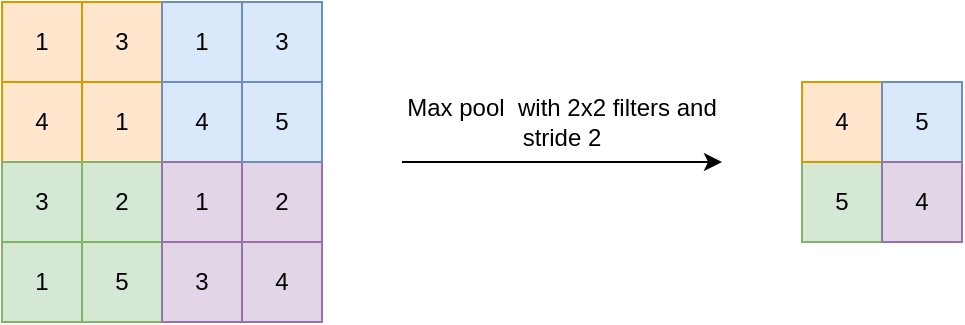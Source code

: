 <mxfile version="13.6.5" type="device"><diagram id="I740oNV4JaBBichv8ar_" name="Page-1"><mxGraphModel dx="1360" dy="803" grid="1" gridSize="10" guides="1" tooltips="1" connect="1" arrows="1" fold="1" page="1" pageScale="1" pageWidth="827" pageHeight="1169" math="0" shadow="0"><root><mxCell id="0"/><mxCell id="1" parent="0"/><mxCell id="6R3zNP8fmaCrEaRmQ-XV-2" value="1" style="whiteSpace=wrap;html=1;aspect=fixed;fillColor=#ffe6cc;strokeColor=#d79b00;" vertex="1" parent="1"><mxGeometry width="40" height="40" as="geometry"/></mxCell><mxCell id="6R3zNP8fmaCrEaRmQ-XV-3" value="3" style="whiteSpace=wrap;html=1;aspect=fixed;fillColor=#ffe6cc;strokeColor=#d79b00;" vertex="1" parent="1"><mxGeometry x="40" width="40" height="40" as="geometry"/></mxCell><mxCell id="6R3zNP8fmaCrEaRmQ-XV-4" value="4" style="whiteSpace=wrap;html=1;aspect=fixed;fillColor=#ffe6cc;strokeColor=#d79b00;" vertex="1" parent="1"><mxGeometry y="40" width="40" height="40" as="geometry"/></mxCell><mxCell id="6R3zNP8fmaCrEaRmQ-XV-5" value="1" style="whiteSpace=wrap;html=1;aspect=fixed;fillColor=#ffe6cc;strokeColor=#d79b00;" vertex="1" parent="1"><mxGeometry x="40" y="40" width="40" height="40" as="geometry"/></mxCell><mxCell id="6R3zNP8fmaCrEaRmQ-XV-6" value="3" style="whiteSpace=wrap;html=1;aspect=fixed;fillColor=#d5e8d4;strokeColor=#82b366;" vertex="1" parent="1"><mxGeometry y="80" width="40" height="40" as="geometry"/></mxCell><mxCell id="6R3zNP8fmaCrEaRmQ-XV-7" value="2" style="whiteSpace=wrap;html=1;aspect=fixed;fillColor=#d5e8d4;strokeColor=#82b366;" vertex="1" parent="1"><mxGeometry x="40" y="80" width="40" height="40" as="geometry"/></mxCell><mxCell id="6R3zNP8fmaCrEaRmQ-XV-8" value="1" style="whiteSpace=wrap;html=1;aspect=fixed;fillColor=#d5e8d4;strokeColor=#82b366;" vertex="1" parent="1"><mxGeometry y="120" width="40" height="40" as="geometry"/></mxCell><mxCell id="6R3zNP8fmaCrEaRmQ-XV-9" value="5" style="whiteSpace=wrap;html=1;aspect=fixed;fillColor=#d5e8d4;strokeColor=#82b366;" vertex="1" parent="1"><mxGeometry x="40" y="120" width="40" height="40" as="geometry"/></mxCell><mxCell id="6R3zNP8fmaCrEaRmQ-XV-10" value="" style="whiteSpace=wrap;html=1;aspect=fixed;" vertex="1" parent="1"><mxGeometry x="80" width="40" height="40" as="geometry"/></mxCell><mxCell id="6R3zNP8fmaCrEaRmQ-XV-11" value="4" style="whiteSpace=wrap;html=1;aspect=fixed;fillColor=#dae8fc;strokeColor=#6c8ebf;" vertex="1" parent="1"><mxGeometry x="80" y="40" width="40" height="40" as="geometry"/></mxCell><mxCell id="6R3zNP8fmaCrEaRmQ-XV-12" value="3" style="whiteSpace=wrap;html=1;aspect=fixed;fillColor=#e1d5e7;strokeColor=#9673a6;" vertex="1" parent="1"><mxGeometry x="80" y="120" width="40" height="40" as="geometry"/></mxCell><mxCell id="6R3zNP8fmaCrEaRmQ-XV-13" value="1" style="whiteSpace=wrap;html=1;aspect=fixed;fillColor=#e1d5e7;strokeColor=#9673a6;" vertex="1" parent="1"><mxGeometry x="80" y="80" width="40" height="40" as="geometry"/></mxCell><mxCell id="6R3zNP8fmaCrEaRmQ-XV-14" value="4" style="whiteSpace=wrap;html=1;aspect=fixed;fillColor=#e1d5e7;strokeColor=#9673a6;" vertex="1" parent="1"><mxGeometry x="120" y="120" width="40" height="40" as="geometry"/></mxCell><mxCell id="6R3zNP8fmaCrEaRmQ-XV-15" value="2" style="whiteSpace=wrap;html=1;aspect=fixed;fillColor=#e1d5e7;strokeColor=#9673a6;" vertex="1" parent="1"><mxGeometry x="120" y="80" width="40" height="40" as="geometry"/></mxCell><mxCell id="6R3zNP8fmaCrEaRmQ-XV-16" value="5" style="whiteSpace=wrap;html=1;aspect=fixed;fillColor=#dae8fc;strokeColor=#6c8ebf;" vertex="1" parent="1"><mxGeometry x="120" y="40" width="40" height="40" as="geometry"/></mxCell><mxCell id="6R3zNP8fmaCrEaRmQ-XV-17" value="3" style="whiteSpace=wrap;html=1;aspect=fixed;fillColor=#dae8fc;strokeColor=#6c8ebf;" vertex="1" parent="1"><mxGeometry x="120" width="40" height="40" as="geometry"/></mxCell><mxCell id="6R3zNP8fmaCrEaRmQ-XV-18" value="1" style="whiteSpace=wrap;html=1;aspect=fixed;fillColor=#dae8fc;strokeColor=#6c8ebf;" vertex="1" parent="1"><mxGeometry x="80" width="40" height="40" as="geometry"/></mxCell><mxCell id="6R3zNP8fmaCrEaRmQ-XV-19" value="" style="endArrow=classic;html=1;" edge="1" parent="1"><mxGeometry width="50" height="50" relative="1" as="geometry"><mxPoint x="200" y="80" as="sourcePoint"/><mxPoint x="360" y="80" as="targetPoint"/></mxGeometry></mxCell><mxCell id="6R3zNP8fmaCrEaRmQ-XV-20" value="Max pool&amp;nbsp; with 2x2 filters and stride 2" style="text;html=1;strokeColor=none;fillColor=none;align=center;verticalAlign=middle;whiteSpace=wrap;rounded=0;" vertex="1" parent="1"><mxGeometry x="200" y="50" width="160" height="20" as="geometry"/></mxCell><mxCell id="6R3zNP8fmaCrEaRmQ-XV-22" value="5" style="whiteSpace=wrap;html=1;aspect=fixed;fillColor=#d5e8d4;strokeColor=#82b366;" vertex="1" parent="1"><mxGeometry x="400" y="80" width="40" height="40" as="geometry"/></mxCell><mxCell id="6R3zNP8fmaCrEaRmQ-XV-23" value="4" style="whiteSpace=wrap;html=1;aspect=fixed;fillColor=#ffe6cc;strokeColor=#d79b00;" vertex="1" parent="1"><mxGeometry x="400" y="40" width="40" height="40" as="geometry"/></mxCell><mxCell id="6R3zNP8fmaCrEaRmQ-XV-24" value="5" style="whiteSpace=wrap;html=1;aspect=fixed;fillColor=#dae8fc;strokeColor=#6c8ebf;" vertex="1" parent="1"><mxGeometry x="440" y="40" width="40" height="40" as="geometry"/></mxCell><mxCell id="6R3zNP8fmaCrEaRmQ-XV-25" value="4" style="whiteSpace=wrap;html=1;aspect=fixed;fillColor=#e1d5e7;strokeColor=#9673a6;" vertex="1" parent="1"><mxGeometry x="440" y="80" width="40" height="40" as="geometry"/></mxCell></root></mxGraphModel></diagram></mxfile>